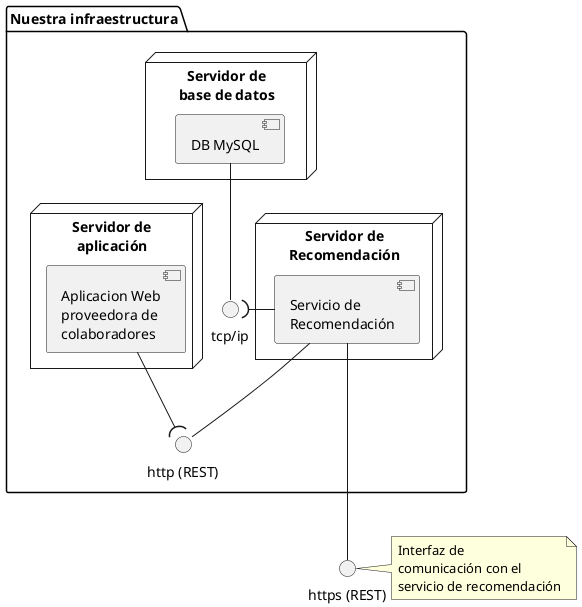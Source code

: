 @startuml

package "Nuestra infraestructura" {

    node "Servidor de\nRecomendación" {
    component "Servicio de\nRecomendación" as service
    }

    node "Servidor de\nbase de datos" {
    component "DB MySQL" as db
    }

    node "Servidor de\naplicación" {
    component "Aplicacion Web\nproveedora de\ncolaboradores" as app
    }

    interface "http (REST)" as app_interface
    interface "tcp/ip" as db_interface

    app --( app_interface
    service -- app_interface
}

interface "https (REST)" as service_interface

note right of service_interface
    Interfaz de
    comunicación con el
    servicio de recomendación
endnote

db -- db_interface
db_interface )- service
service --- service_interface

@enduml